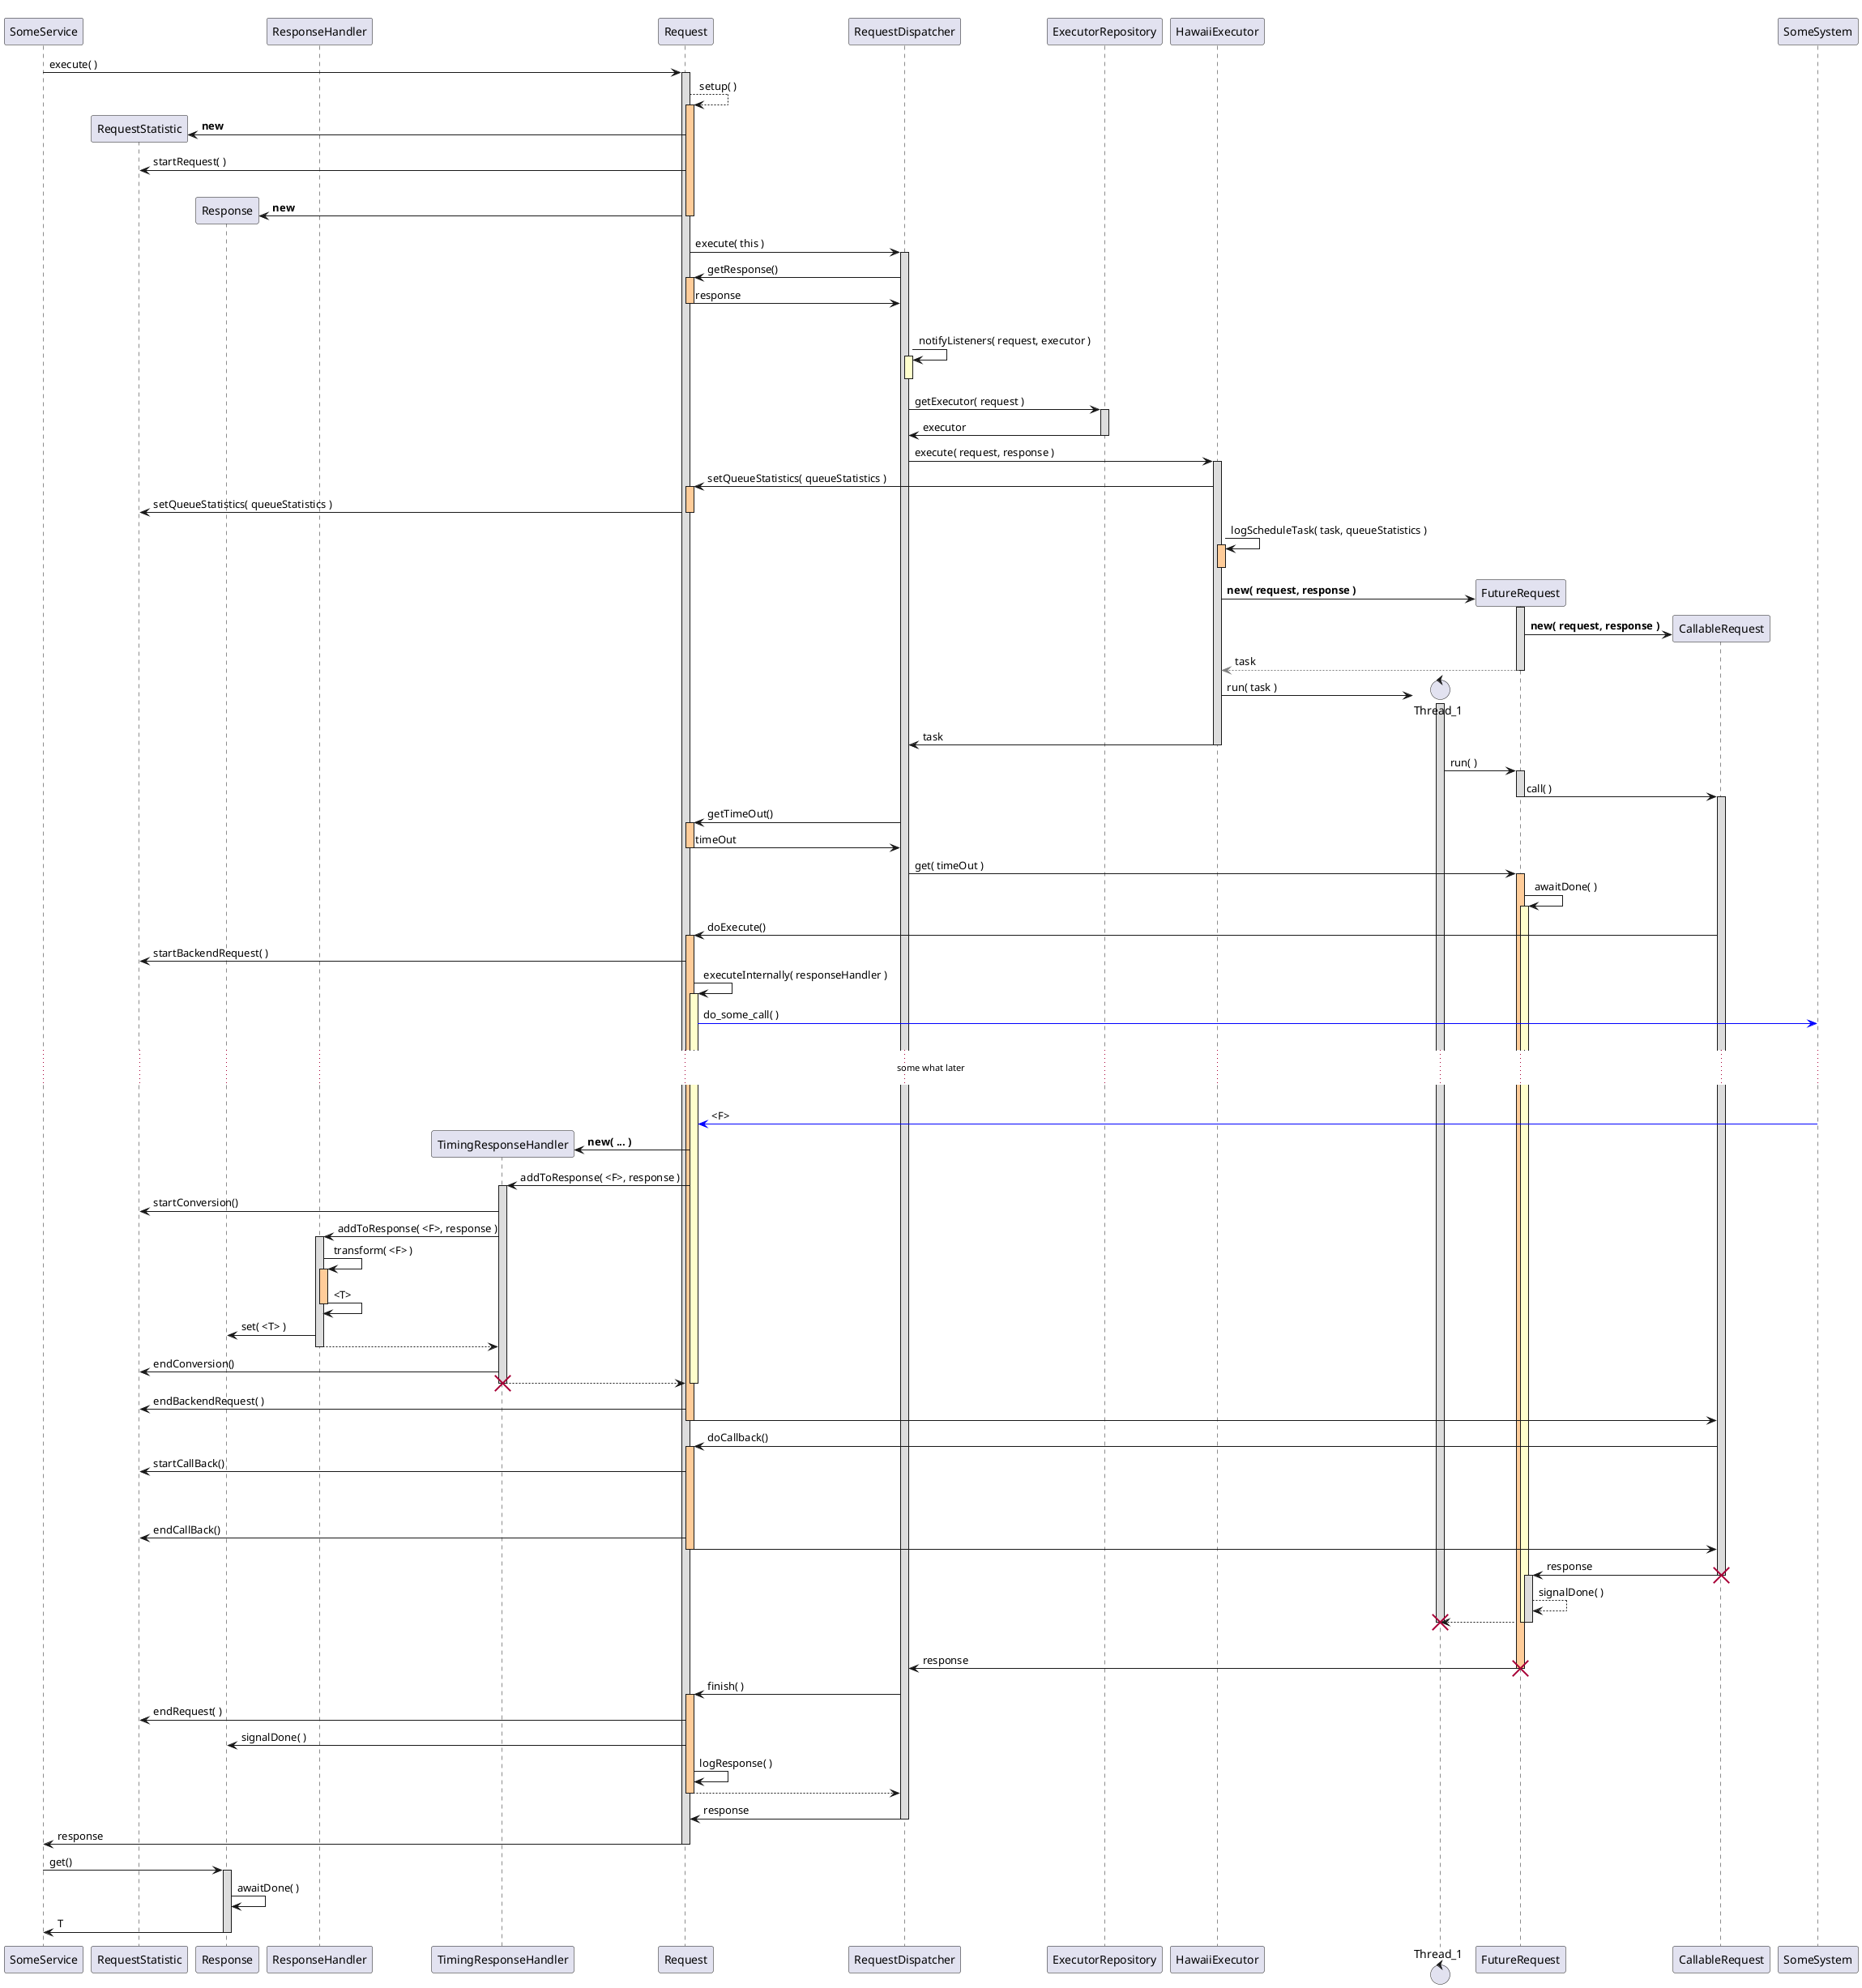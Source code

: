 @startuml

participant SomeService
participant RequestStatistic
participant Response
participant ResponseHandler
participant TimingResponseHandler
participant Request
participant RequestDispatcher
participant ExecutorRepository
participant HawaiiExecutor

control Thread_1
participant FutureRequest
participant CallableRequest

SomeService -> Request : execute( )

activate Request #ddd
    Request --> Request : setup( )
    activate Request #fc9
        create RequestStatistic
        Request -> RequestStatistic : <b>new</b>
        Request -> RequestStatistic : startRequest( )
        |||
        create Response
        Request -> Response : <b>new</b>
    deactivate Request

    Request -> RequestDispatcher : execute( this )
    activate RequestDispatcher #ddd
        RequestDispatcher -> Request : getResponse()
        activate Request #fc9
            Request -> RequestDispatcher : response
        deactivate Request

        |||
        RequestDispatcher -> RequestDispatcher : notifyListeners( request, executor )
        activate RequestDispatcher #ffc
        deactivate RequestDispatcher

        RequestDispatcher -> ExecutorRepository : getExecutor( request )
        activate ExecutorRepository #ddd
            ExecutorRepository -> RequestDispatcher : executor
        deactivate ExecutorRepository

        RequestDispatcher -> HawaiiExecutor : execute( request, response )

        activate HawaiiExecutor #ddd

            HawaiiExecutor -> Request : setQueueStatistics( queueStatistics )
            activate Request #fc9
                Request -> RequestStatistic : setQueueStatistics( queueStatistics )
            deactivate Request

            HawaiiExecutor -> HawaiiExecutor : logScheduleTask( task, queueStatistics )
            activate HawaiiExecutor #fc9
            deactivate HawaiiExecutor

            create FutureRequest
            HawaiiExecutor -> FutureRequest : <b>new( request, response )</b>
            activate FutureRequest #ddd
                create CallableRequest
                FutureRequest -> CallableRequest : <b>new( request, response )</b>
                FutureRequest -[#grey]-> HawaiiExecutor : task
            deactivate FutureRequest

            create Thread_1
            HawaiiExecutor -> Thread_1 : run( task )
            activate Thread_1 #ddd
            HawaiiExecutor -> RequestDispatcher : task
        deactivate HawaiiExecutor

        Thread_1 -> FutureRequest : run( )
        activate FutureRequest #ddd
            FutureRequest -> CallableRequest : call( )
        deactivate FutureRequest

        activate CallableRequest #ddd

        RequestDispatcher -> Request : getTimeOut()
        activate Request #fc9
            Request -> RequestDispatcher : timeOut
        deactivate Request

        RequestDispatcher -> FutureRequest : get( timeOut )
        activate FutureRequest #fc9
        FutureRequest -> FutureRequest : awaitDone( )
        activate FutureRequest #ffc

        CallableRequest -> Request : doExecute()
        activate Request #fc9
            Request -> RequestStatistic : startBackendRequest( )


            Request -> Request : executeInternally( responseHandler )

            activate Request #ffc
                Request -[#blue]> SomeSystem : do_some_call( )

                |||
                ... some what later ...
                |||

                SomeSystem -[#blue]> Request : <F>

                create TimingResponseHandler
                Request -> TimingResponseHandler : <b>new( ... )</b>


                Request -> TimingResponseHandler : addToResponse( <F>, response )
                activate TimingResponseHandler #ddd
                    TimingResponseHandler -> RequestStatistic : startConversion()
                    TimingResponseHandler -> ResponseHandler : addToResponse( <F>, response )
                    activate ResponseHandler #ddd
                        ResponseHandler -> ResponseHandler : transform( <F> )

                        activate ResponseHandler #fc9
                            ResponseHandler -> ResponseHandler : <T>
                        deactivate ResponseHandler

                        ResponseHandler -> Response : set( <T> )

                        ResponseHandler --> TimingResponseHandler
                    deactivate ResponseHandler
                    TimingResponseHandler -> RequestStatistic : endConversion()
                    TimingResponseHandler --> Request
                deactivate TimingResponseHandler
                destroy TimingResponseHandler
            deactivate Request


            Request -> RequestStatistic : endBackendRequest( )

            Request -> CallableRequest
        deactivate Request


        CallableRequest -> Request : doCallback()
        activate Request #fc9
            Request -> RequestStatistic : startCallBack()
            |||

            |||
            Request -> RequestStatistic : endCallBack()
            Request -> CallableRequest
        deactivate Request


        CallableRequest -> FutureRequest  : response
        deactivate CallableRequest
        destroy CallableRequest

        activate FutureRequest #ddd
            FutureRequest --> FutureRequest : signalDone( )
            FutureRequest --> Thread_1
            destroy Thread_1
        deactivate FutureRequest
            |||
        deactivate FutureRequest

        FutureRequest -> RequestDispatcher : response
        deactivate FutureRequest


        destroy FutureRequest

        RequestDispatcher -> Request : finish( )
        activate Request #fc9
            Request -> RequestStatistic : endRequest( )
            Request -> Response : signalDone( )
            Request -> Request : logResponse( )
            Request --> RequestDispatcher
        deactivate Request

        RequestDispatcher -> Request : response

    deactivate RequestDispatcher
    Request -> SomeService : response
deactivate Request

SomeService -> Response : get()
activate Response #ddd
    Response -> Response : awaitDone( )

    Response -> SomeService : T
deactivate Response

@enduml
